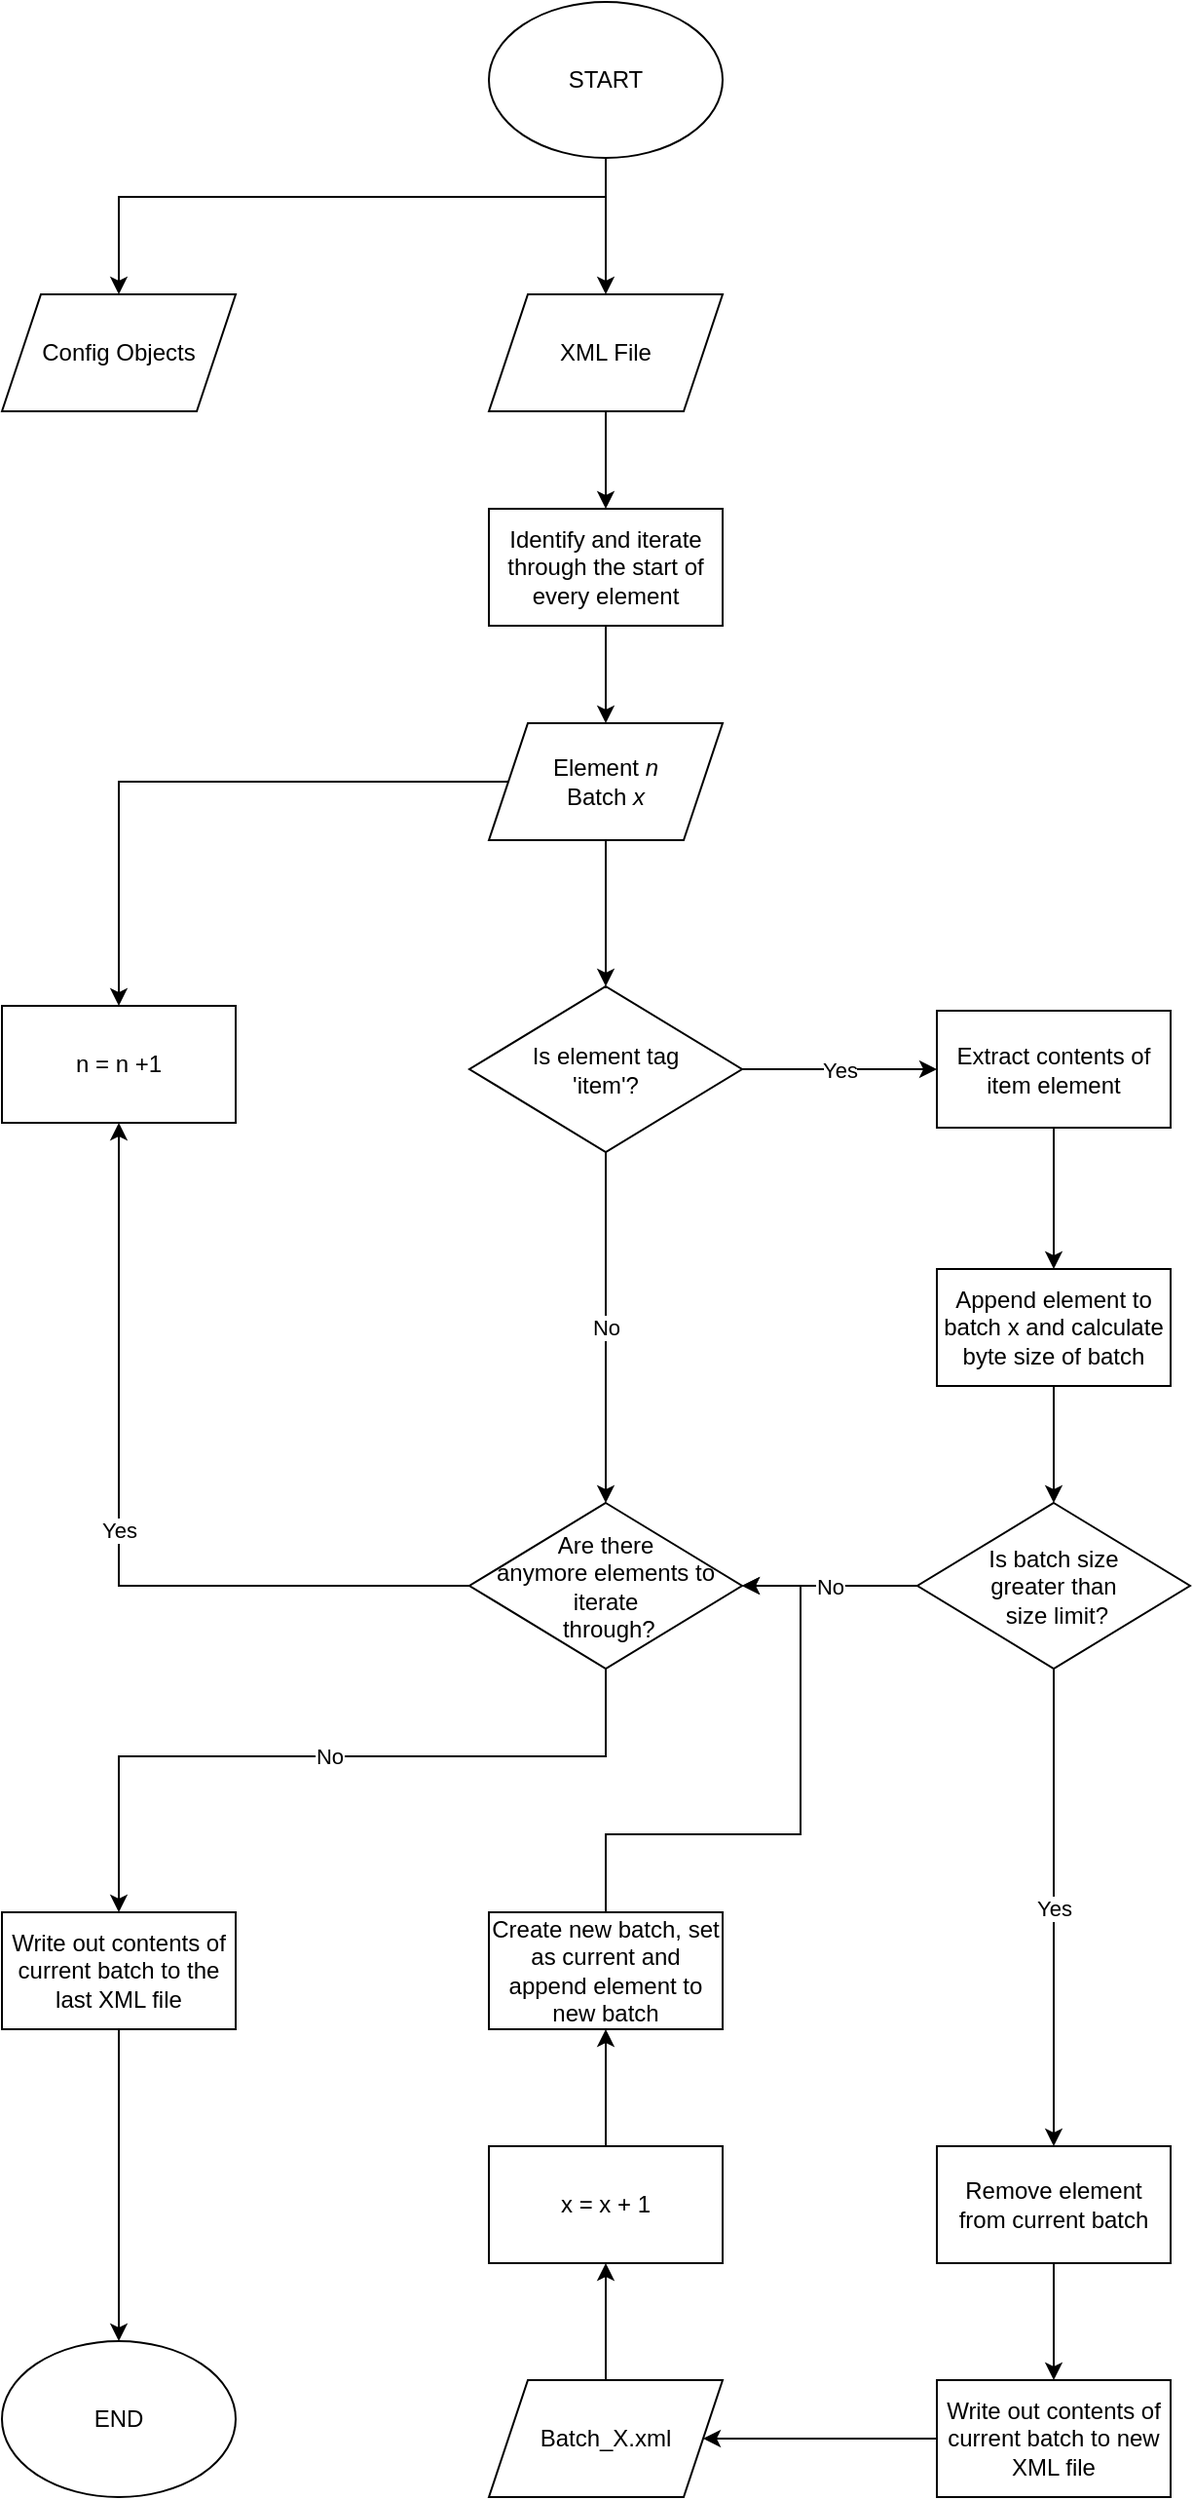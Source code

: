 <mxfile version="13.6.5"><diagram id="ktT0eM3jNoBVejEE7FmK" name="Page-1"><mxGraphModel dx="1426" dy="842" grid="1" gridSize="10" guides="1" tooltips="1" connect="1" arrows="1" fold="1" page="1" pageScale="1" pageWidth="827" pageHeight="1169" math="0" shadow="0"><root><mxCell id="0"/><mxCell id="1" parent="0"/><mxCell id="10" style="edgeStyle=orthogonalEdgeStyle;rounded=0;orthogonalLoop=1;jettySize=auto;html=1;" parent="1" source="6" target="7" edge="1"><mxGeometry relative="1" as="geometry"><Array as="points"><mxPoint x="400" y="140"/><mxPoint x="150" y="140"/></Array></mxGeometry></mxCell><mxCell id="11" style="edgeStyle=orthogonalEdgeStyle;rounded=0;orthogonalLoop=1;jettySize=auto;html=1;" parent="1" source="6" target="8" edge="1"><mxGeometry relative="1" as="geometry"/></mxCell><mxCell id="6" value="START" style="ellipse;whiteSpace=wrap;html=1;" parent="1" vertex="1"><mxGeometry x="340" y="40" width="120" height="80" as="geometry"/></mxCell><mxCell id="7" value="Config Objects" style="shape=parallelogram;perimeter=parallelogramPerimeter;whiteSpace=wrap;html=1;fixedSize=1;" parent="1" vertex="1"><mxGeometry x="90" y="190" width="120" height="60" as="geometry"/></mxCell><mxCell id="14" style="edgeStyle=orthogonalEdgeStyle;rounded=0;orthogonalLoop=1;jettySize=auto;html=1;" parent="1" source="8" target="13" edge="1"><mxGeometry relative="1" as="geometry"/></mxCell><mxCell id="8" value="XML File" style="shape=parallelogram;perimeter=parallelogramPerimeter;whiteSpace=wrap;html=1;fixedSize=1;" parent="1" vertex="1"><mxGeometry x="340" y="190" width="120" height="60" as="geometry"/></mxCell><mxCell id="25" style="edgeStyle=orthogonalEdgeStyle;rounded=0;orthogonalLoop=1;jettySize=auto;html=1;entryX=0.5;entryY=0;entryDx=0;entryDy=0;" parent="1" source="13" target="24" edge="1"><mxGeometry relative="1" as="geometry"/></mxCell><mxCell id="13" value="Identify and iterate through the start of every element" style="rounded=0;whiteSpace=wrap;html=1;" parent="1" vertex="1"><mxGeometry x="340" y="300" width="120" height="60" as="geometry"/></mxCell><mxCell id="15" value="n = n +1" style="rounded=0;whiteSpace=wrap;html=1;" parent="1" vertex="1"><mxGeometry x="90" y="555" width="120" height="60" as="geometry"/></mxCell><mxCell id="34" style="edgeStyle=orthogonalEdgeStyle;rounded=0;orthogonalLoop=1;jettySize=auto;html=1;" parent="1" source="18" target="19" edge="1"><mxGeometry relative="1" as="geometry"/></mxCell><mxCell id="18" value="Extract contents of item element" style="rounded=0;whiteSpace=wrap;html=1;" parent="1" vertex="1"><mxGeometry x="570" y="557.5" width="120" height="60" as="geometry"/></mxCell><mxCell id="39" style="edgeStyle=orthogonalEdgeStyle;rounded=0;orthogonalLoop=1;jettySize=auto;html=1;entryX=0.5;entryY=0;entryDx=0;entryDy=0;" parent="1" source="19" target="36" edge="1"><mxGeometry relative="1" as="geometry"/></mxCell><mxCell id="19" value="Append element to batch x and calculate byte size of batch" style="rounded=0;whiteSpace=wrap;html=1;" parent="1" vertex="1"><mxGeometry x="570" y="690" width="120" height="60" as="geometry"/></mxCell><mxCell id="31" value="No" style="edgeStyle=orthogonalEdgeStyle;rounded=0;orthogonalLoop=1;jettySize=auto;html=1;" parent="1" source="21" target="29" edge="1"><mxGeometry relative="1" as="geometry"/></mxCell><mxCell id="33" value="Yes" style="edgeStyle=orthogonalEdgeStyle;rounded=0;orthogonalLoop=1;jettySize=auto;html=1;entryX=0;entryY=0.5;entryDx=0;entryDy=0;" parent="1" source="21" target="18" edge="1"><mxGeometry relative="1" as="geometry"/></mxCell><mxCell id="21" value="Is element tag &lt;br&gt;'item'?" style="rhombus;whiteSpace=wrap;html=1;" parent="1" vertex="1"><mxGeometry x="330" y="545" width="140" height="85" as="geometry"/></mxCell><mxCell id="22" value="END" style="ellipse;whiteSpace=wrap;html=1;" parent="1" vertex="1"><mxGeometry x="90" y="1240" width="120" height="80" as="geometry"/></mxCell><mxCell id="46" style="edgeStyle=orthogonalEdgeStyle;rounded=0;orthogonalLoop=1;jettySize=auto;html=1;" parent="1" source="23" target="43" edge="1"><mxGeometry relative="1" as="geometry"/></mxCell><mxCell id="23" value="Batch_X.xml" style="shape=parallelogram;perimeter=parallelogramPerimeter;whiteSpace=wrap;html=1;fixedSize=1;" parent="1" vertex="1"><mxGeometry x="340" y="1260" width="120" height="60" as="geometry"/></mxCell><mxCell id="26" style="edgeStyle=orthogonalEdgeStyle;rounded=0;orthogonalLoop=1;jettySize=auto;html=1;entryX=0.5;entryY=0;entryDx=0;entryDy=0;" parent="1" source="24" target="15" edge="1"><mxGeometry relative="1" as="geometry"/></mxCell><mxCell id="27" style="edgeStyle=orthogonalEdgeStyle;rounded=0;orthogonalLoop=1;jettySize=auto;html=1;entryX=0.5;entryY=0;entryDx=0;entryDy=0;" parent="1" source="24" target="21" edge="1"><mxGeometry relative="1" as="geometry"/></mxCell><mxCell id="24" value="Element &lt;i&gt;n&lt;/i&gt;&lt;br&gt;Batch&lt;i&gt;&amp;nbsp;x&lt;br&gt;&lt;/i&gt;" style="shape=parallelogram;perimeter=parallelogramPerimeter;whiteSpace=wrap;html=1;fixedSize=1;" parent="1" vertex="1"><mxGeometry x="340" y="410" width="120" height="60" as="geometry"/></mxCell><mxCell id="30" value="Yes" style="edgeStyle=orthogonalEdgeStyle;rounded=0;orthogonalLoop=1;jettySize=auto;html=1;entryX=0.5;entryY=1;entryDx=0;entryDy=0;" parent="1" source="29" target="15" edge="1"><mxGeometry relative="1" as="geometry"/></mxCell><mxCell id="50" value="No" style="edgeStyle=orthogonalEdgeStyle;rounded=0;orthogonalLoop=1;jettySize=auto;html=1;entryX=0.5;entryY=0;entryDx=0;entryDy=0;" parent="1" source="29" target="49" edge="1"><mxGeometry relative="1" as="geometry"><Array as="points"><mxPoint x="400" y="940"/><mxPoint x="150" y="940"/></Array></mxGeometry></mxCell><mxCell id="29" value="Are there &lt;br&gt;anymore elements to iterate&lt;br&gt;&amp;nbsp;through?" style="rhombus;whiteSpace=wrap;html=1;" parent="1" vertex="1"><mxGeometry x="330" y="810" width="140" height="85" as="geometry"/></mxCell><mxCell id="45" style="edgeStyle=orthogonalEdgeStyle;rounded=0;orthogonalLoop=1;jettySize=auto;html=1;" parent="1" source="35" target="41" edge="1"><mxGeometry relative="1" as="geometry"/></mxCell><mxCell id="35" value="Remove element from current batch" style="rounded=0;whiteSpace=wrap;html=1;" parent="1" vertex="1"><mxGeometry x="570" y="1140" width="120" height="60" as="geometry"/></mxCell><mxCell id="38" value="No" style="edgeStyle=orthogonalEdgeStyle;rounded=0;orthogonalLoop=1;jettySize=auto;html=1;" parent="1" source="36" target="29" edge="1"><mxGeometry relative="1" as="geometry"/></mxCell><mxCell id="40" value="Yes" style="edgeStyle=orthogonalEdgeStyle;rounded=0;orthogonalLoop=1;jettySize=auto;html=1;entryX=0.5;entryY=0;entryDx=0;entryDy=0;" parent="1" source="36" target="35" edge="1"><mxGeometry relative="1" as="geometry"/></mxCell><mxCell id="36" value="Is batch size &lt;br&gt;greater than&lt;br&gt;&amp;nbsp;size limit?" style="rhombus;whiteSpace=wrap;html=1;" parent="1" vertex="1"><mxGeometry x="560" y="810" width="140" height="85" as="geometry"/></mxCell><mxCell id="42" style="edgeStyle=orthogonalEdgeStyle;rounded=0;orthogonalLoop=1;jettySize=auto;html=1;entryX=1;entryY=0.5;entryDx=0;entryDy=0;" parent="1" source="41" target="23" edge="1"><mxGeometry relative="1" as="geometry"/></mxCell><mxCell id="41" value="Write out contents of current batch to new XML file" style="rounded=0;whiteSpace=wrap;html=1;" parent="1" vertex="1"><mxGeometry x="570" y="1260" width="120" height="60" as="geometry"/></mxCell><mxCell id="47" style="edgeStyle=orthogonalEdgeStyle;rounded=0;orthogonalLoop=1;jettySize=auto;html=1;" parent="1" source="43" target="44" edge="1"><mxGeometry relative="1" as="geometry"/></mxCell><mxCell id="43" value="x = x + 1" style="rounded=0;whiteSpace=wrap;html=1;" parent="1" vertex="1"><mxGeometry x="340" y="1140" width="120" height="60" as="geometry"/></mxCell><mxCell id="48" style="edgeStyle=orthogonalEdgeStyle;rounded=0;orthogonalLoop=1;jettySize=auto;html=1;entryX=1;entryY=0.5;entryDx=0;entryDy=0;" parent="1" source="44" target="29" edge="1"><mxGeometry relative="1" as="geometry"><Array as="points"><mxPoint x="400" y="980"/><mxPoint x="500" y="980"/><mxPoint x="500" y="853"/></Array></mxGeometry></mxCell><mxCell id="44" value="Create new batch, set as current and append element to new batch" style="rounded=0;whiteSpace=wrap;html=1;" parent="1" vertex="1"><mxGeometry x="340" y="1020" width="120" height="60" as="geometry"/></mxCell><mxCell id="51" style="edgeStyle=orthogonalEdgeStyle;rounded=0;orthogonalLoop=1;jettySize=auto;html=1;" parent="1" source="49" target="22" edge="1"><mxGeometry relative="1" as="geometry"/></mxCell><mxCell id="49" value="Write out contents of current batch to the last XML file" style="rounded=0;whiteSpace=wrap;html=1;" parent="1" vertex="1"><mxGeometry x="90" y="1020" width="120" height="60" as="geometry"/></mxCell></root></mxGraphModel></diagram></mxfile>